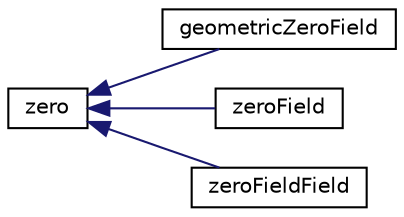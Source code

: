 digraph "Graphical Class Hierarchy"
{
  bgcolor="transparent";
  edge [fontname="Helvetica",fontsize="10",labelfontname="Helvetica",labelfontsize="10"];
  node [fontname="Helvetica",fontsize="10",shape=record];
  rankdir="LR";
  Node1 [label="zero",height=0.2,width=0.4,color="black",URL="$a03004.html",tooltip="A class representing the concept of 0 used to avoid unnecessary manipulations for objects that are kn..."];
  Node1 -> Node2 [dir="back",color="midnightblue",fontsize="10",style="solid",fontname="Helvetica"];
  Node2 [label="geometricZeroField",height=0.2,width=0.4,color="black",URL="$a00934.html",tooltip="A class representing the concept of a GeometricField of 1 used to avoid unnecessary manipulations for..."];
  Node1 -> Node3 [dir="back",color="midnightblue",fontsize="10",style="solid",fontname="Helvetica"];
  Node3 [label="zeroField",height=0.2,width=0.4,color="black",URL="$a03005.html",tooltip="A class representing the concept of a field of 0 used to avoid unnecessary manipulations for objects ..."];
  Node1 -> Node4 [dir="back",color="midnightblue",fontsize="10",style="solid",fontname="Helvetica"];
  Node4 [label="zeroFieldField",height=0.2,width=0.4,color="black",URL="$a03006.html",tooltip="A class representing the concept of a field of zeroFields used to avoid unnecessary manipulations for..."];
}

